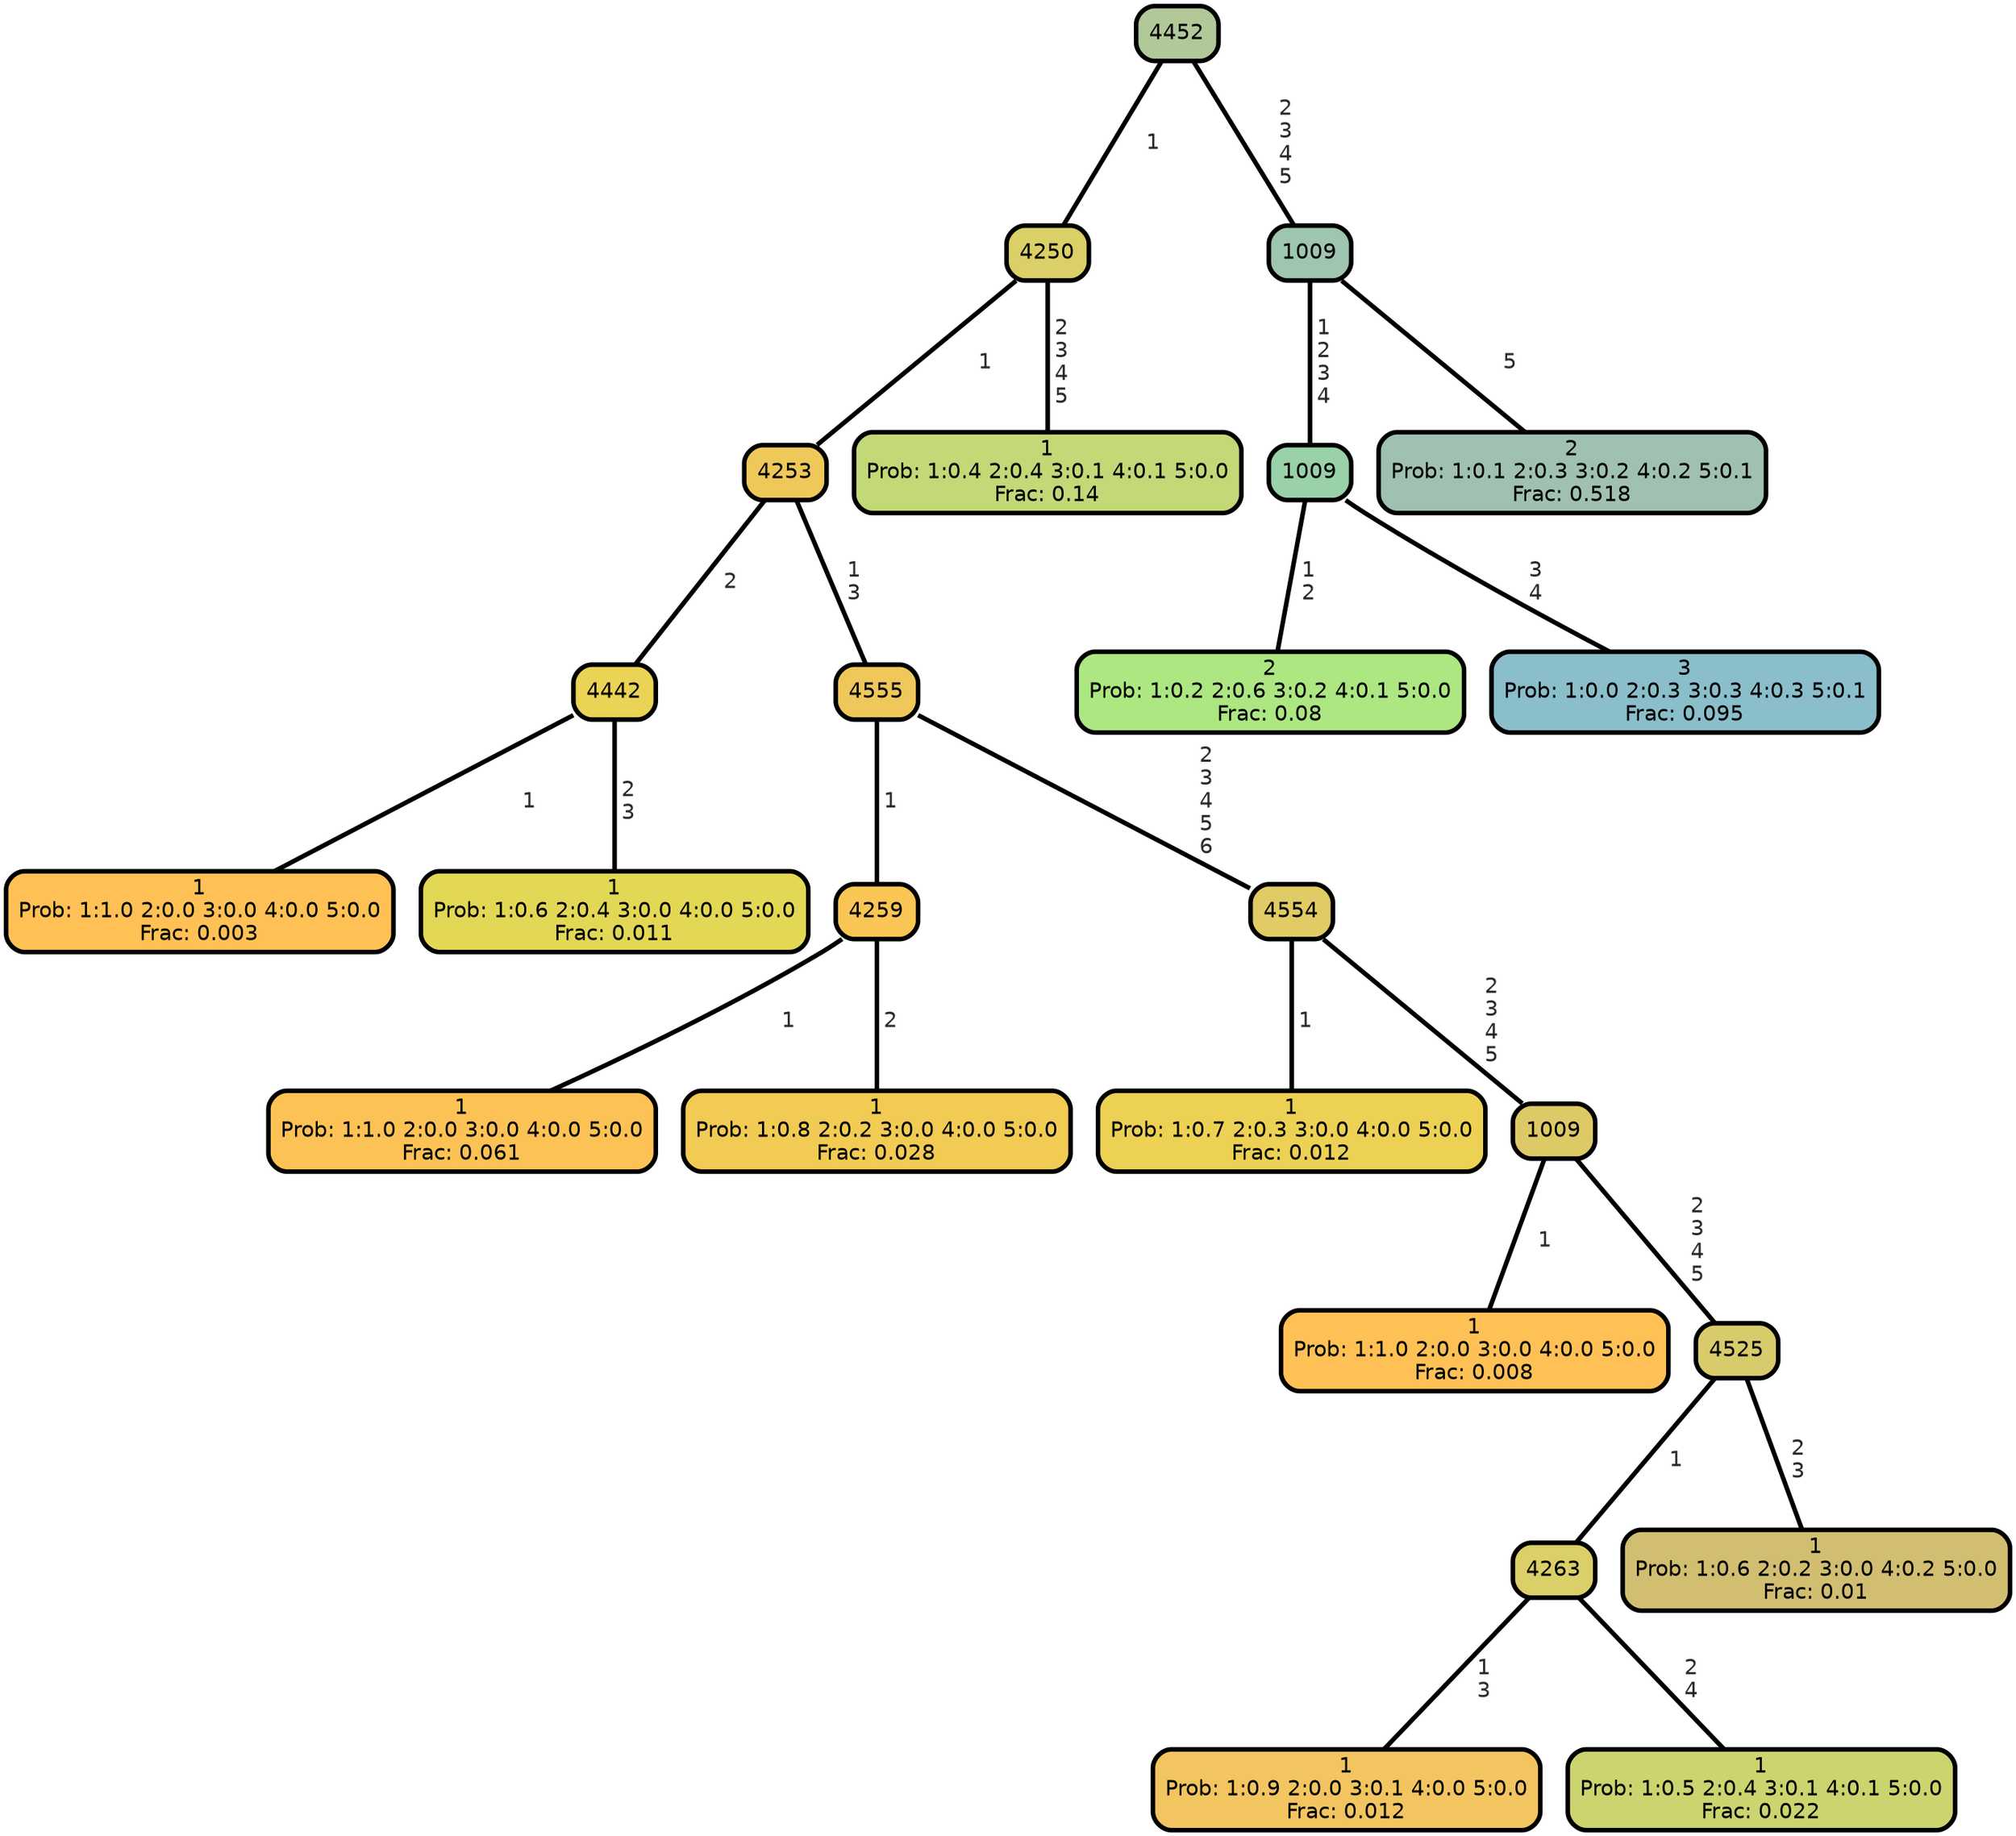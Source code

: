 graph Tree {
node [shape=box, style="filled, rounded",color="black",penwidth="3",fontcolor="black",                 fontname=helvetica] ;
graph [ranksep="0 equally", splines=straight,                 bgcolor=transparent, dpi=200] ;
edge [fontname=helvetica, fontweight=bold,fontcolor=grey14,color=black] ;
0 [label="1
Prob: 1:1.0 2:0.0 3:0.0 4:0.0 5:0.0
Frac: 0.003", fillcolor="#ffc155"] ;
1 [label="4442", fillcolor="#ead355"] ;
2 [label="1
Prob: 1:0.6 2:0.4 3:0.0 4:0.0 5:0.0
Frac: 0.011", fillcolor="#e3d855"] ;
3 [label="4253", fillcolor="#efc85a"] ;
4 [label="1
Prob: 1:1.0 2:0.0 3:0.0 4:0.0 5:0.0
Frac: 0.061", fillcolor="#fdc255"] ;
5 [label="4259", fillcolor="#f9c555"] ;
6 [label="1
Prob: 1:0.8 2:0.2 3:0.0 4:0.0 5:0.0
Frac: 0.028", fillcolor="#f2cb55"] ;
7 [label="4555", fillcolor="#efc75b"] ;
8 [label="1
Prob: 1:0.7 2:0.3 3:0.0 4:0.0 5:0.0
Frac: 0.012", fillcolor="#ecd155"] ;
9 [label="4554", fillcolor="#e0cb64"] ;
10 [label="1
Prob: 1:1.0 2:0.0 3:0.0 4:0.0 5:0.0
Frac: 0.008", fillcolor="#ffc155"] ;
11 [label="1009", fillcolor="#dec967"] ;
12 [label="1
Prob: 1:0.9 2:0.0 3:0.1 4:0.0 5:0.0
Frac: 0.012", fillcolor="#f3c560"] ;
13 [label="4263", fillcolor="#dacf69"] ;
14 [label="1
Prob: 1:0.5 2:0.4 3:0.1 4:0.1 5:0.0
Frac: 0.022", fillcolor="#cbd46e"] ;
15 [label="4525", fillcolor="#d8cb6b"] ;
16 [label="1
Prob: 1:0.6 2:0.2 3:0.0 4:0.2 5:0.0
Frac: 0.01", fillcolor="#d1be71"] ;
17 [label="4250", fillcolor="#dbcf67"] ;
18 [label="1
Prob: 1:0.4 2:0.4 3:0.1 4:0.1 5:0.0
Frac: 0.14", fillcolor="#c3d877"] ;
19 [label="4452", fillcolor="#b1c899"] ;
20 [label="2
Prob: 1:0.2 2:0.6 3:0.2 4:0.1 5:0.0
Frac: 0.08", fillcolor="#ace781"] ;
21 [label="1009", fillcolor="#99d1a9"] ;
22 [label="3
Prob: 1:0.0 2:0.3 3:0.3 4:0.3 5:0.1
Frac: 0.095", fillcolor="#8abeca"] ;
23 [label="1009", fillcolor="#9ec5af"] ;
24 [label="2
Prob: 1:0.1 2:0.3 3:0.2 4:0.2 5:0.1
Frac: 0.518", fillcolor="#a0c1b1"] ;
1 -- 0 [label=" 1",penwidth=3] ;
1 -- 2 [label=" 2\n 3",penwidth=3] ;
3 -- 1 [label=" 2",penwidth=3] ;
3 -- 7 [label=" 1\n 3",penwidth=3] ;
5 -- 4 [label=" 1",penwidth=3] ;
5 -- 6 [label=" 2",penwidth=3] ;
7 -- 5 [label=" 1",penwidth=3] ;
7 -- 9 [label=" 2\n 3\n 4\n 5\n 6",penwidth=3] ;
9 -- 8 [label=" 1",penwidth=3] ;
9 -- 11 [label=" 2\n 3\n 4\n 5",penwidth=3] ;
11 -- 10 [label=" 1",penwidth=3] ;
11 -- 15 [label=" 2\n 3\n 4\n 5",penwidth=3] ;
13 -- 12 [label=" 1\n 3",penwidth=3] ;
13 -- 14 [label=" 2\n 4",penwidth=3] ;
15 -- 13 [label=" 1",penwidth=3] ;
15 -- 16 [label=" 2\n 3",penwidth=3] ;
17 -- 3 [label=" 1",penwidth=3] ;
17 -- 18 [label=" 2\n 3\n 4\n 5",penwidth=3] ;
19 -- 17 [label=" 1",penwidth=3] ;
19 -- 23 [label=" 2\n 3\n 4\n 5",penwidth=3] ;
21 -- 20 [label=" 1\n 2",penwidth=3] ;
21 -- 22 [label=" 3\n 4",penwidth=3] ;
23 -- 21 [label=" 1\n 2\n 3\n 4",penwidth=3] ;
23 -- 24 [label=" 5",penwidth=3] ;
{rank = same;}}